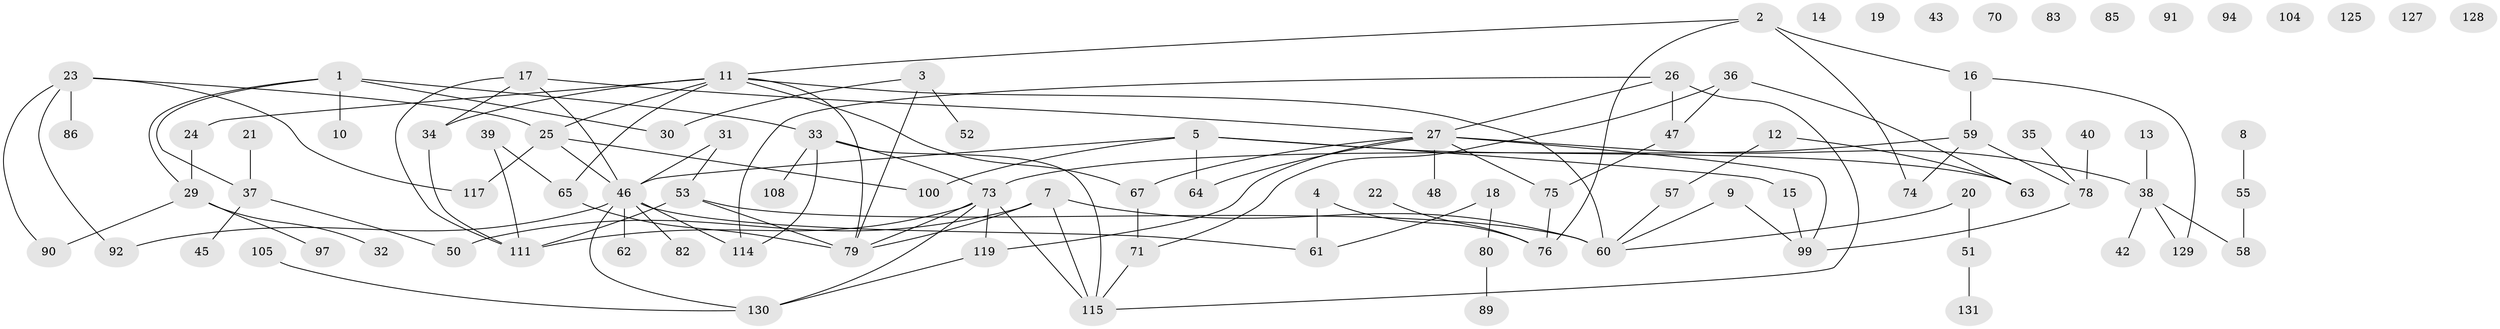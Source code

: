 // Generated by graph-tools (version 1.1) at 2025/23/03/03/25 07:23:29]
// undirected, 94 vertices, 120 edges
graph export_dot {
graph [start="1"]
  node [color=gray90,style=filled];
  1 [super="+93"];
  2 [super="+116"];
  3 [super="+6"];
  4;
  5 [super="+98"];
  7 [super="+87"];
  8;
  9;
  10 [super="+81"];
  11 [super="+49"];
  12;
  13;
  14;
  15;
  16;
  17 [super="+28"];
  18 [super="+110"];
  19;
  20;
  21;
  22 [super="+56"];
  23 [super="+72"];
  24 [super="+44"];
  25 [super="+66"];
  26 [super="+134"];
  27 [super="+84"];
  29 [super="+109"];
  30;
  31;
  32;
  33 [super="+103"];
  34 [super="+120"];
  35 [super="+69"];
  36 [super="+54"];
  37 [super="+41"];
  38 [super="+77"];
  39 [super="+124"];
  40;
  42;
  43;
  45;
  46 [super="+133"];
  47;
  48;
  50;
  51;
  52;
  53 [super="+68"];
  55 [super="+122"];
  57;
  58;
  59 [super="+106"];
  60 [super="+101"];
  61 [super="+107"];
  62;
  63 [super="+112"];
  64;
  65;
  67;
  70;
  71;
  73 [super="+96"];
  74;
  75 [super="+88"];
  76 [super="+95"];
  78 [super="+118"];
  79 [super="+121"];
  80 [super="+102"];
  82;
  83;
  85;
  86;
  89;
  90;
  91;
  92;
  94;
  97;
  99 [super="+113"];
  100 [super="+132"];
  104;
  105;
  108;
  111 [super="+126"];
  114;
  115 [super="+123"];
  117;
  119;
  125;
  127;
  128;
  129;
  130;
  131;
  1 -- 10;
  1 -- 33;
  1 -- 29;
  1 -- 37;
  1 -- 30;
  2 -- 76;
  2 -- 16;
  2 -- 74;
  2 -- 11;
  3 -- 79;
  3 -- 52;
  3 -- 30;
  4 -- 61 [weight=2];
  4 -- 76;
  5 -- 64;
  5 -- 63;
  5 -- 46;
  5 -- 15;
  5 -- 100;
  7 -- 50;
  7 -- 60 [weight=2];
  7 -- 79;
  7 -- 115;
  8 -- 55;
  9 -- 60;
  9 -- 99;
  11 -- 25;
  11 -- 60;
  11 -- 79;
  11 -- 65;
  11 -- 67;
  11 -- 34;
  11 -- 24;
  12 -- 57;
  12 -- 63;
  13 -- 38;
  15 -- 99;
  16 -- 129;
  16 -- 59;
  17 -- 46;
  17 -- 111;
  17 -- 27;
  17 -- 34;
  18 -- 80;
  18 -- 61;
  20 -- 51;
  20 -- 60;
  21 -- 37;
  22 -- 76;
  23 -- 25;
  23 -- 86;
  23 -- 90;
  23 -- 92;
  23 -- 117;
  24 -- 29;
  25 -- 46;
  25 -- 117;
  25 -- 100;
  26 -- 27;
  26 -- 47;
  26 -- 115;
  26 -- 114;
  27 -- 38;
  27 -- 48;
  27 -- 64;
  27 -- 67;
  27 -- 75;
  27 -- 119;
  27 -- 99;
  29 -- 32;
  29 -- 97;
  29 -- 90;
  31 -- 53;
  31 -- 46;
  33 -- 108;
  33 -- 114;
  33 -- 115;
  33 -- 73;
  34 -- 111;
  35 -- 78;
  36 -- 47;
  36 -- 71;
  36 -- 63;
  37 -- 45;
  37 -- 50;
  38 -- 42;
  38 -- 129;
  38 -- 58;
  39 -- 65;
  39 -- 111;
  40 -- 78;
  46 -- 62;
  46 -- 92;
  46 -- 114;
  46 -- 130;
  46 -- 82;
  46 -- 61;
  47 -- 75;
  51 -- 131;
  53 -- 111;
  53 -- 60;
  53 -- 79 [weight=2];
  55 -- 58;
  57 -- 60;
  59 -- 78;
  59 -- 73;
  59 -- 74;
  65 -- 79;
  67 -- 71;
  71 -- 115;
  73 -- 119;
  73 -- 130;
  73 -- 111;
  73 -- 115;
  73 -- 79;
  75 -- 76;
  78 -- 99;
  80 -- 89;
  105 -- 130;
  119 -- 130;
}

